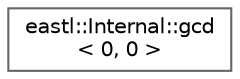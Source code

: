 digraph "类继承关系图"
{
 // LATEX_PDF_SIZE
  bgcolor="transparent";
  edge [fontname=Helvetica,fontsize=10,labelfontname=Helvetica,labelfontsize=10];
  node [fontname=Helvetica,fontsize=10,shape=box,height=0.2,width=0.4];
  rankdir="LR";
  Node0 [id="Node000000",label="eastl::Internal::gcd\l\< 0, 0 \>",height=0.2,width=0.4,color="grey40", fillcolor="white", style="filled",URL="$structeastl_1_1_internal_1_1gcd_3_010_00_010_01_4.html",tooltip=" "];
}
